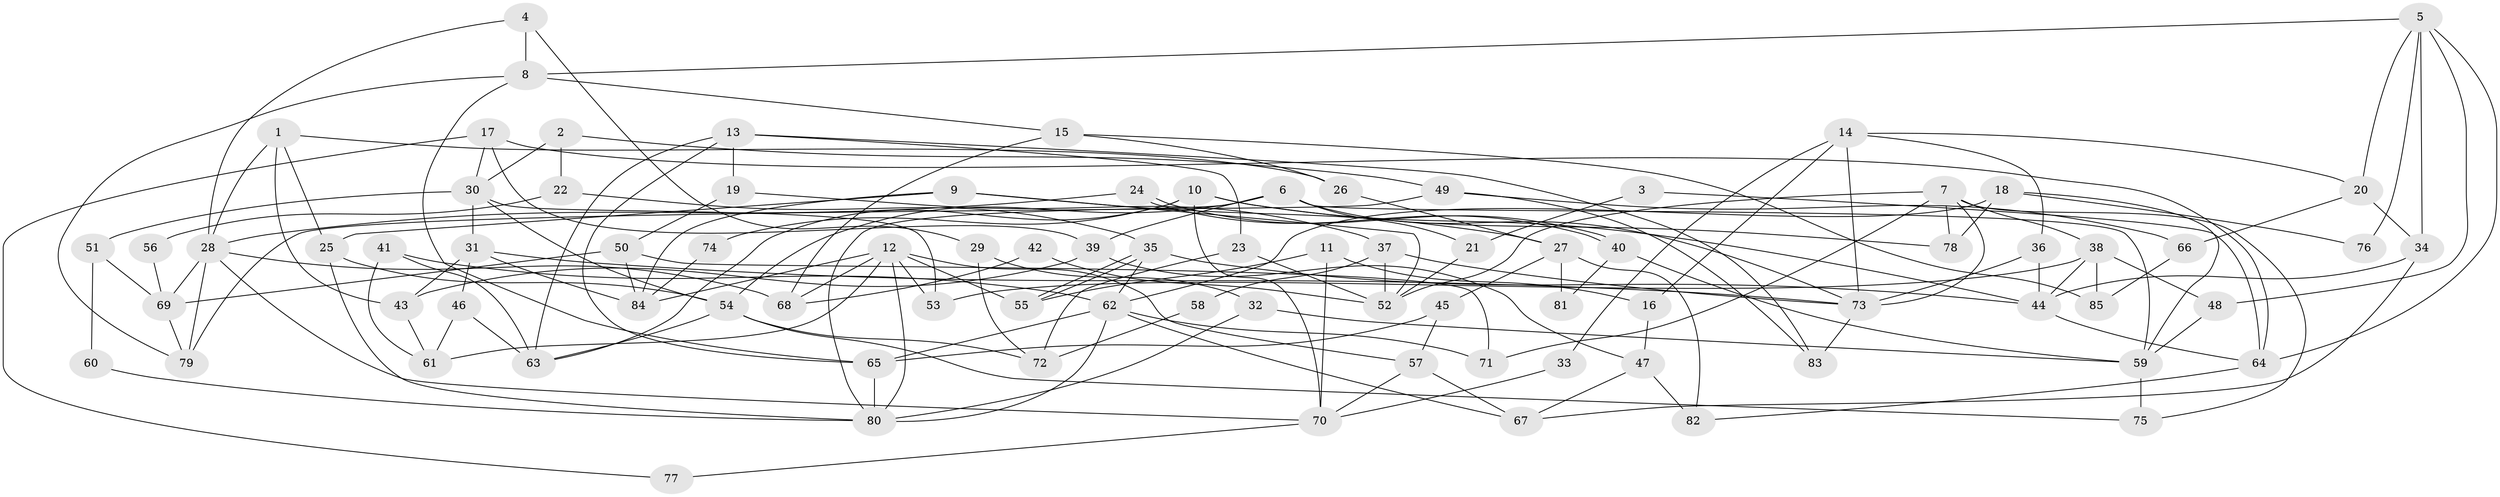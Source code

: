 // coarse degree distribution, {3: 0.13953488372093023, 9: 0.09302325581395349, 8: 0.06976744186046512, 4: 0.11627906976744186, 5: 0.18604651162790697, 6: 0.09302325581395349, 7: 0.11627906976744186, 2: 0.11627906976744186, 13: 0.023255813953488372, 11: 0.046511627906976744}
// Generated by graph-tools (version 1.1) at 2025/48/03/06/25 01:48:57]
// undirected, 85 vertices, 170 edges
graph export_dot {
graph [start="1"]
  node [color=gray90,style=filled];
  1;
  2;
  3;
  4;
  5;
  6;
  7;
  8;
  9;
  10;
  11;
  12;
  13;
  14;
  15;
  16;
  17;
  18;
  19;
  20;
  21;
  22;
  23;
  24;
  25;
  26;
  27;
  28;
  29;
  30;
  31;
  32;
  33;
  34;
  35;
  36;
  37;
  38;
  39;
  40;
  41;
  42;
  43;
  44;
  45;
  46;
  47;
  48;
  49;
  50;
  51;
  52;
  53;
  54;
  55;
  56;
  57;
  58;
  59;
  60;
  61;
  62;
  63;
  64;
  65;
  66;
  67;
  68;
  69;
  70;
  71;
  72;
  73;
  74;
  75;
  76;
  77;
  78;
  79;
  80;
  81;
  82;
  83;
  84;
  85;
  1 -- 25;
  1 -- 28;
  1 -- 26;
  1 -- 43;
  2 -- 49;
  2 -- 30;
  2 -- 22;
  3 -- 21;
  3 -- 64;
  4 -- 28;
  4 -- 8;
  4 -- 29;
  5 -- 64;
  5 -- 8;
  5 -- 20;
  5 -- 34;
  5 -- 48;
  5 -- 76;
  6 -- 80;
  6 -- 59;
  6 -- 21;
  6 -- 39;
  6 -- 54;
  6 -- 73;
  7 -- 38;
  7 -- 73;
  7 -- 52;
  7 -- 71;
  7 -- 75;
  7 -- 78;
  8 -- 65;
  8 -- 79;
  8 -- 15;
  9 -- 52;
  9 -- 25;
  9 -- 27;
  9 -- 84;
  10 -- 63;
  10 -- 70;
  10 -- 44;
  10 -- 74;
  10 -- 78;
  11 -- 55;
  11 -- 16;
  11 -- 70;
  12 -- 80;
  12 -- 61;
  12 -- 53;
  12 -- 55;
  12 -- 57;
  12 -- 68;
  12 -- 84;
  13 -- 19;
  13 -- 63;
  13 -- 23;
  13 -- 65;
  13 -- 83;
  14 -- 20;
  14 -- 73;
  14 -- 16;
  14 -- 33;
  14 -- 36;
  15 -- 68;
  15 -- 26;
  15 -- 85;
  16 -- 47;
  17 -- 30;
  17 -- 39;
  17 -- 64;
  17 -- 77;
  18 -- 78;
  18 -- 62;
  18 -- 59;
  18 -- 76;
  19 -- 37;
  19 -- 50;
  20 -- 34;
  20 -- 66;
  21 -- 52;
  22 -- 35;
  22 -- 56;
  23 -- 72;
  23 -- 52;
  24 -- 28;
  24 -- 40;
  24 -- 40;
  25 -- 54;
  25 -- 80;
  26 -- 27;
  27 -- 45;
  27 -- 81;
  27 -- 82;
  28 -- 79;
  28 -- 70;
  28 -- 68;
  28 -- 69;
  29 -- 32;
  29 -- 72;
  30 -- 53;
  30 -- 31;
  30 -- 51;
  30 -- 54;
  31 -- 43;
  31 -- 84;
  31 -- 46;
  31 -- 73;
  32 -- 80;
  32 -- 59;
  33 -- 70;
  34 -- 44;
  34 -- 67;
  35 -- 55;
  35 -- 55;
  35 -- 44;
  35 -- 62;
  36 -- 73;
  36 -- 44;
  37 -- 52;
  37 -- 73;
  37 -- 58;
  38 -- 48;
  38 -- 44;
  38 -- 53;
  38 -- 85;
  39 -- 47;
  39 -- 43;
  40 -- 59;
  40 -- 81;
  41 -- 62;
  41 -- 63;
  41 -- 61;
  42 -- 68;
  42 -- 52;
  43 -- 61;
  44 -- 64;
  45 -- 65;
  45 -- 57;
  46 -- 61;
  46 -- 63;
  47 -- 67;
  47 -- 82;
  48 -- 59;
  49 -- 66;
  49 -- 83;
  49 -- 79;
  50 -- 71;
  50 -- 84;
  50 -- 69;
  51 -- 69;
  51 -- 60;
  54 -- 63;
  54 -- 72;
  54 -- 75;
  56 -- 69;
  57 -- 67;
  57 -- 70;
  58 -- 72;
  59 -- 75;
  60 -- 80;
  62 -- 67;
  62 -- 65;
  62 -- 71;
  62 -- 80;
  64 -- 82;
  65 -- 80;
  66 -- 85;
  69 -- 79;
  70 -- 77;
  73 -- 83;
  74 -- 84;
}
